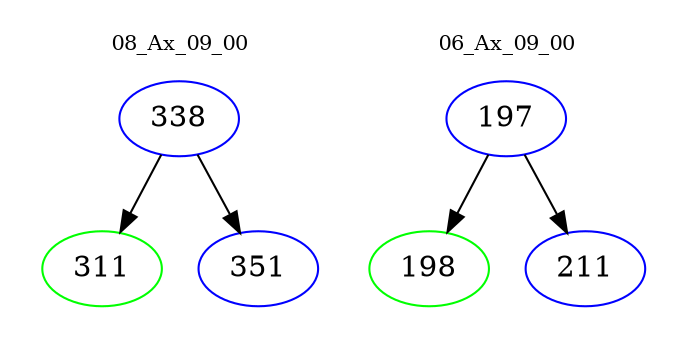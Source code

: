digraph{
subgraph cluster_0 {
color = white
label = "08_Ax_09_00";
fontsize=10;
T0_338 [label="338", color="blue"]
T0_338 -> T0_311 [color="black"]
T0_311 [label="311", color="green"]
T0_338 -> T0_351 [color="black"]
T0_351 [label="351", color="blue"]
}
subgraph cluster_1 {
color = white
label = "06_Ax_09_00";
fontsize=10;
T1_197 [label="197", color="blue"]
T1_197 -> T1_198 [color="black"]
T1_198 [label="198", color="green"]
T1_197 -> T1_211 [color="black"]
T1_211 [label="211", color="blue"]
}
}
